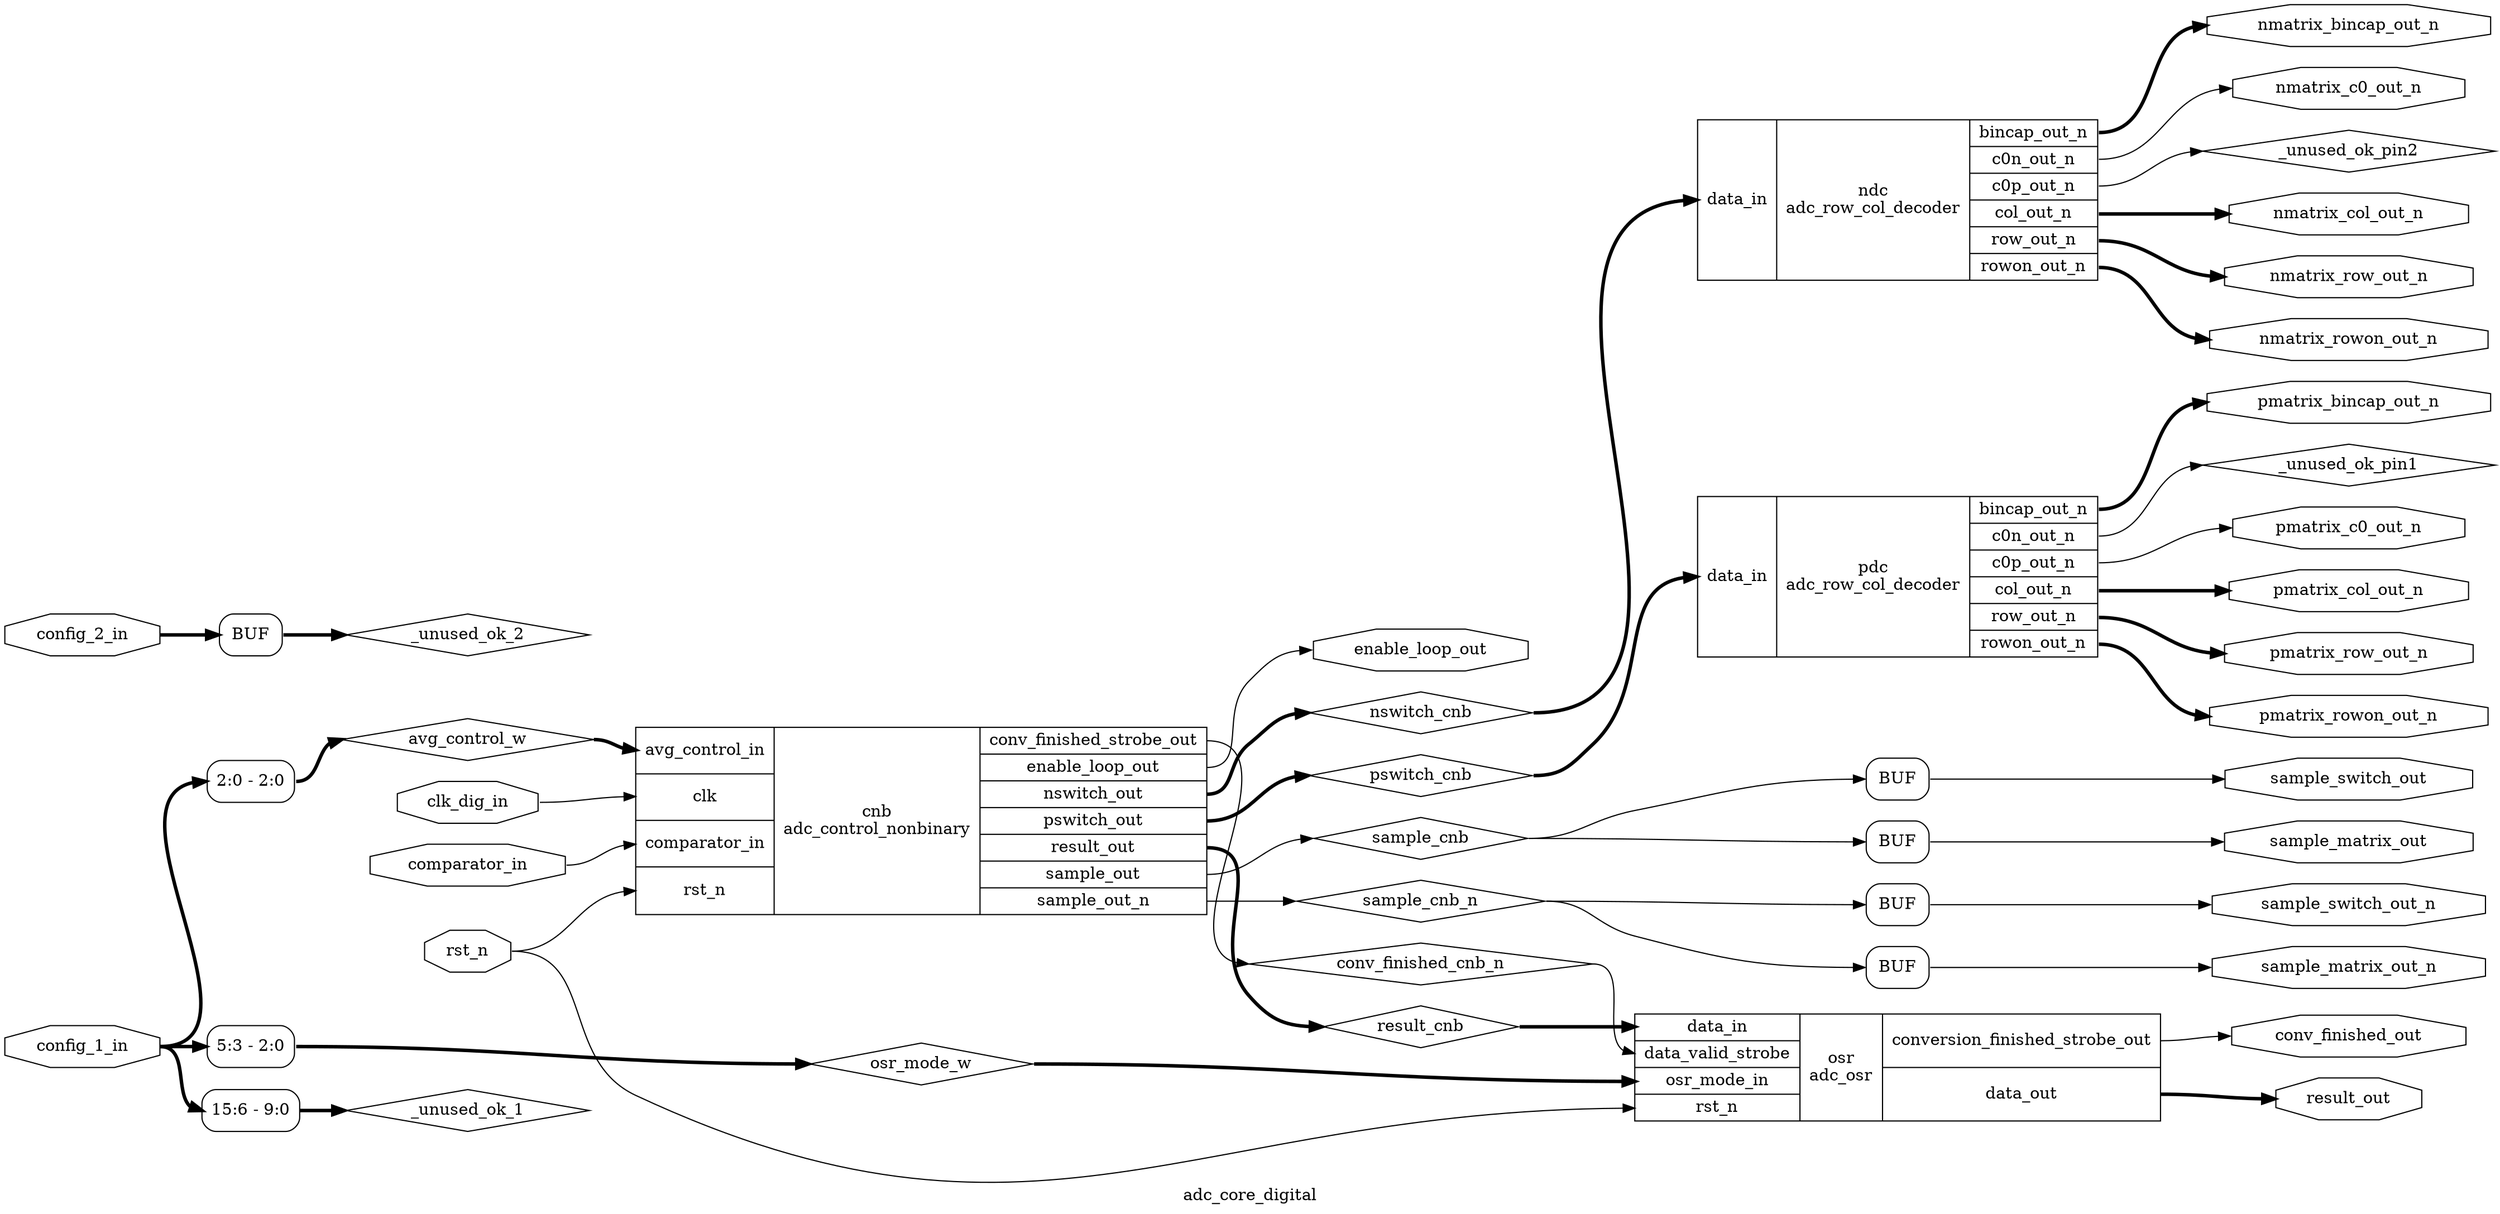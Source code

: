digraph "adc_core_digital" {
label="adc_core_digital";
rankdir="LR";
remincross=true;
n1 [ shape=diamond, label="_unused_ok_pin2", color="black", fontcolor="black" ];
n2 [ shape=diamond, label="_unused_ok_pin1", color="black", fontcolor="black" ];
n3 [ shape=diamond, label="_unused_ok_2", color="black", fontcolor="black" ];
n4 [ shape=diamond, label="_unused_ok_1", color="black", fontcolor="black" ];
n5 [ shape=diamond, label="sample_cnb", color="black", fontcolor="black" ];
n6 [ shape=diamond, label="sample_cnb_n", color="black", fontcolor="black" ];
n7 [ shape=diamond, label="conv_finished_cnb_n", color="black", fontcolor="black" ];
n8 [ shape=diamond, label="nswitch_cnb", color="black", fontcolor="black" ];
n9 [ shape=diamond, label="pswitch_cnb", color="black", fontcolor="black" ];
n10 [ shape=diamond, label="result_cnb", color="black", fontcolor="black" ];
n11 [ shape=diamond, label="osr_mode_w", color="black", fontcolor="black" ];
n12 [ shape=diamond, label="avg_control_w", color="black", fontcolor="black" ];
n13 [ shape=octagon, label="nmatrix_c0_out_n", color="black", fontcolor="black" ];
n14 [ shape=octagon, label="nmatrix_bincap_out_n", color="black", fontcolor="black" ];
n15 [ shape=octagon, label="nmatrix_rowon_out_n", color="black", fontcolor="black" ];
n16 [ shape=octagon, label="nmatrix_row_out_n", color="black", fontcolor="black" ];
n17 [ shape=octagon, label="nmatrix_col_out_n", color="black", fontcolor="black" ];
n18 [ shape=octagon, label="pmatrix_c0_out_n", color="black", fontcolor="black" ];
n19 [ shape=octagon, label="pmatrix_bincap_out_n", color="black", fontcolor="black" ];
n20 [ shape=octagon, label="pmatrix_rowon_out_n", color="black", fontcolor="black" ];
n21 [ shape=octagon, label="pmatrix_row_out_n", color="black", fontcolor="black" ];
n22 [ shape=octagon, label="pmatrix_col_out_n", color="black", fontcolor="black" ];
n23 [ shape=octagon, label="sample_switch_out_n", color="black", fontcolor="black" ];
n24 [ shape=octagon, label="sample_switch_out", color="black", fontcolor="black" ];
n25 [ shape=octagon, label="sample_matrix_out_n", color="black", fontcolor="black" ];
n26 [ shape=octagon, label="sample_matrix_out", color="black", fontcolor="black" ];
n27 [ shape=octagon, label="enable_loop_out", color="black", fontcolor="black" ];
n28 [ shape=octagon, label="clk_dig_in", color="black", fontcolor="black" ];
n29 [ shape=octagon, label="comparator_in", color="black", fontcolor="black" ];
n30 [ shape=octagon, label="conv_finished_out", color="black", fontcolor="black" ];
n31 [ shape=octagon, label="result_out", color="black", fontcolor="black" ];
n32 [ shape=octagon, label="config_2_in", color="black", fontcolor="black" ];
n33 [ shape=octagon, label="config_1_in", color="black", fontcolor="black" ];
n34 [ shape=octagon, label="rst_n", color="black", fontcolor="black" ];
c40 [ shape=record, label="{{<p35> data_in|<p36> data_valid_strobe|<p37> osr_mode_in|<p34> rst_n}|osr\nadc_osr|{<p38> conversion_finished_strobe_out|<p39> data_out}}" ];
c47 [ shape=record, label="{{<p35> data_in}|ndc\nadc_row_col_decoder|{<p41> bincap_out_n|<p42> c0n_out_n|<p43> c0p_out_n|<p44> col_out_n|<p45> row_out_n|<p46> rowon_out_n}}" ];
c48 [ shape=record, label="{{<p35> data_in}|pdc\nadc_row_col_decoder|{<p41> bincap_out_n|<p42> c0n_out_n|<p43> c0p_out_n|<p44> col_out_n|<p45> row_out_n|<p46> rowon_out_n}}" ];
c56 [ shape=record, label="{{<p49> avg_control_in|<p50> clk|<p29> comparator_in|<p34> rst_n}|cnb\nadc_control_nonbinary|{<p51> conv_finished_strobe_out|<p27> enable_loop_out|<p52> nswitch_out|<p53> pswitch_out|<p31> result_out|<p54> sample_out|<p55> sample_out_n}}" ];
x0 [ shape=record, style=rounded, label="<s0> 2:0 - 2:0 " ];
x1 [ shape=record, style=rounded, label="<s0> 5:3 - 2:0 " ];
x2 [shape=box, style=rounded, label="BUF"];
x3 [shape=box, style=rounded, label="BUF"];
x4 [shape=box, style=rounded, label="BUF"];
x5 [shape=box, style=rounded, label="BUF"];
x6 [ shape=record, style=rounded, label="<s0> 15:6 - 9:0 " ];
x7 [shape=box, style=rounded, label="BUF"];
c47:p43:e -> n1:w [color="black", label=""];
c56:p31:e -> n10:w [color="black", style="setlinewidth(3)", label=""];
n10:e -> c40:p35:w [color="black", style="setlinewidth(3)", label=""];
x1:e -> n11:w [color="black", style="setlinewidth(3)", label=""];
n11:e -> c40:p37:w [color="black", style="setlinewidth(3)", label=""];
x0:e -> n12:w [color="black", style="setlinewidth(3)", label=""];
n12:e -> c56:p49:w [color="black", style="setlinewidth(3)", label=""];
c47:p42:e -> n13:w [color="black", label=""];
c47:p41:e -> n14:w [color="black", style="setlinewidth(3)", label=""];
c47:p46:e -> n15:w [color="black", style="setlinewidth(3)", label=""];
c47:p45:e -> n16:w [color="black", style="setlinewidth(3)", label=""];
c47:p44:e -> n17:w [color="black", style="setlinewidth(3)", label=""];
c48:p43:e -> n18:w [color="black", label=""];
c48:p41:e -> n19:w [color="black", style="setlinewidth(3)", label=""];
c48:p42:e -> n2:w [color="black", label=""];
c48:p46:e -> n20:w [color="black", style="setlinewidth(3)", label=""];
c48:p45:e -> n21:w [color="black", style="setlinewidth(3)", label=""];
c48:p44:e -> n22:w [color="black", style="setlinewidth(3)", label=""];
x3:e:e -> n23:w [color="black", label=""];
x2:e:e -> n24:w [color="black", label=""];
x5:e:e -> n25:w [color="black", label=""];
x4:e:e -> n26:w [color="black", label=""];
c56:p27:e -> n27:w [color="black", label=""];
n28:e -> c56:p50:w [color="black", label=""];
n29:e -> c56:p29:w [color="black", label=""];
x7:e:e -> n3:w [color="black", style="setlinewidth(3)", label=""];
c40:p38:e -> n30:w [color="black", label=""];
c40:p39:e -> n31:w [color="black", style="setlinewidth(3)", label=""];
n32:e -> x7:w:w [color="black", style="setlinewidth(3)", label=""];
n33:e -> x0:s0:w [color="black", style="setlinewidth(3)", label=""];
n33:e -> x1:s0:w [color="black", style="setlinewidth(3)", label=""];
n33:e -> x6:s0:w [color="black", style="setlinewidth(3)", label=""];
n34:e -> c40:p34:w [color="black", label=""];
n34:e -> c56:p34:w [color="black", label=""];
x6:e -> n4:w [color="black", style="setlinewidth(3)", label=""];
c56:p54:e -> n5:w [color="black", label=""];
n5:e -> x2:w:w [color="black", label=""];
n5:e -> x4:w:w [color="black", label=""];
c56:p55:e -> n6:w [color="black", label=""];
n6:e -> x3:w:w [color="black", label=""];
n6:e -> x5:w:w [color="black", label=""];
c56:p51:e -> n7:w [color="black", label=""];
n7:e -> c40:p36:w [color="black", label=""];
c56:p52:e -> n8:w [color="black", style="setlinewidth(3)", label=""];
n8:e -> c47:p35:w [color="black", style="setlinewidth(3)", label=""];
c56:p53:e -> n9:w [color="black", style="setlinewidth(3)", label=""];
n9:e -> c48:p35:w [color="black", style="setlinewidth(3)", label=""];
}

